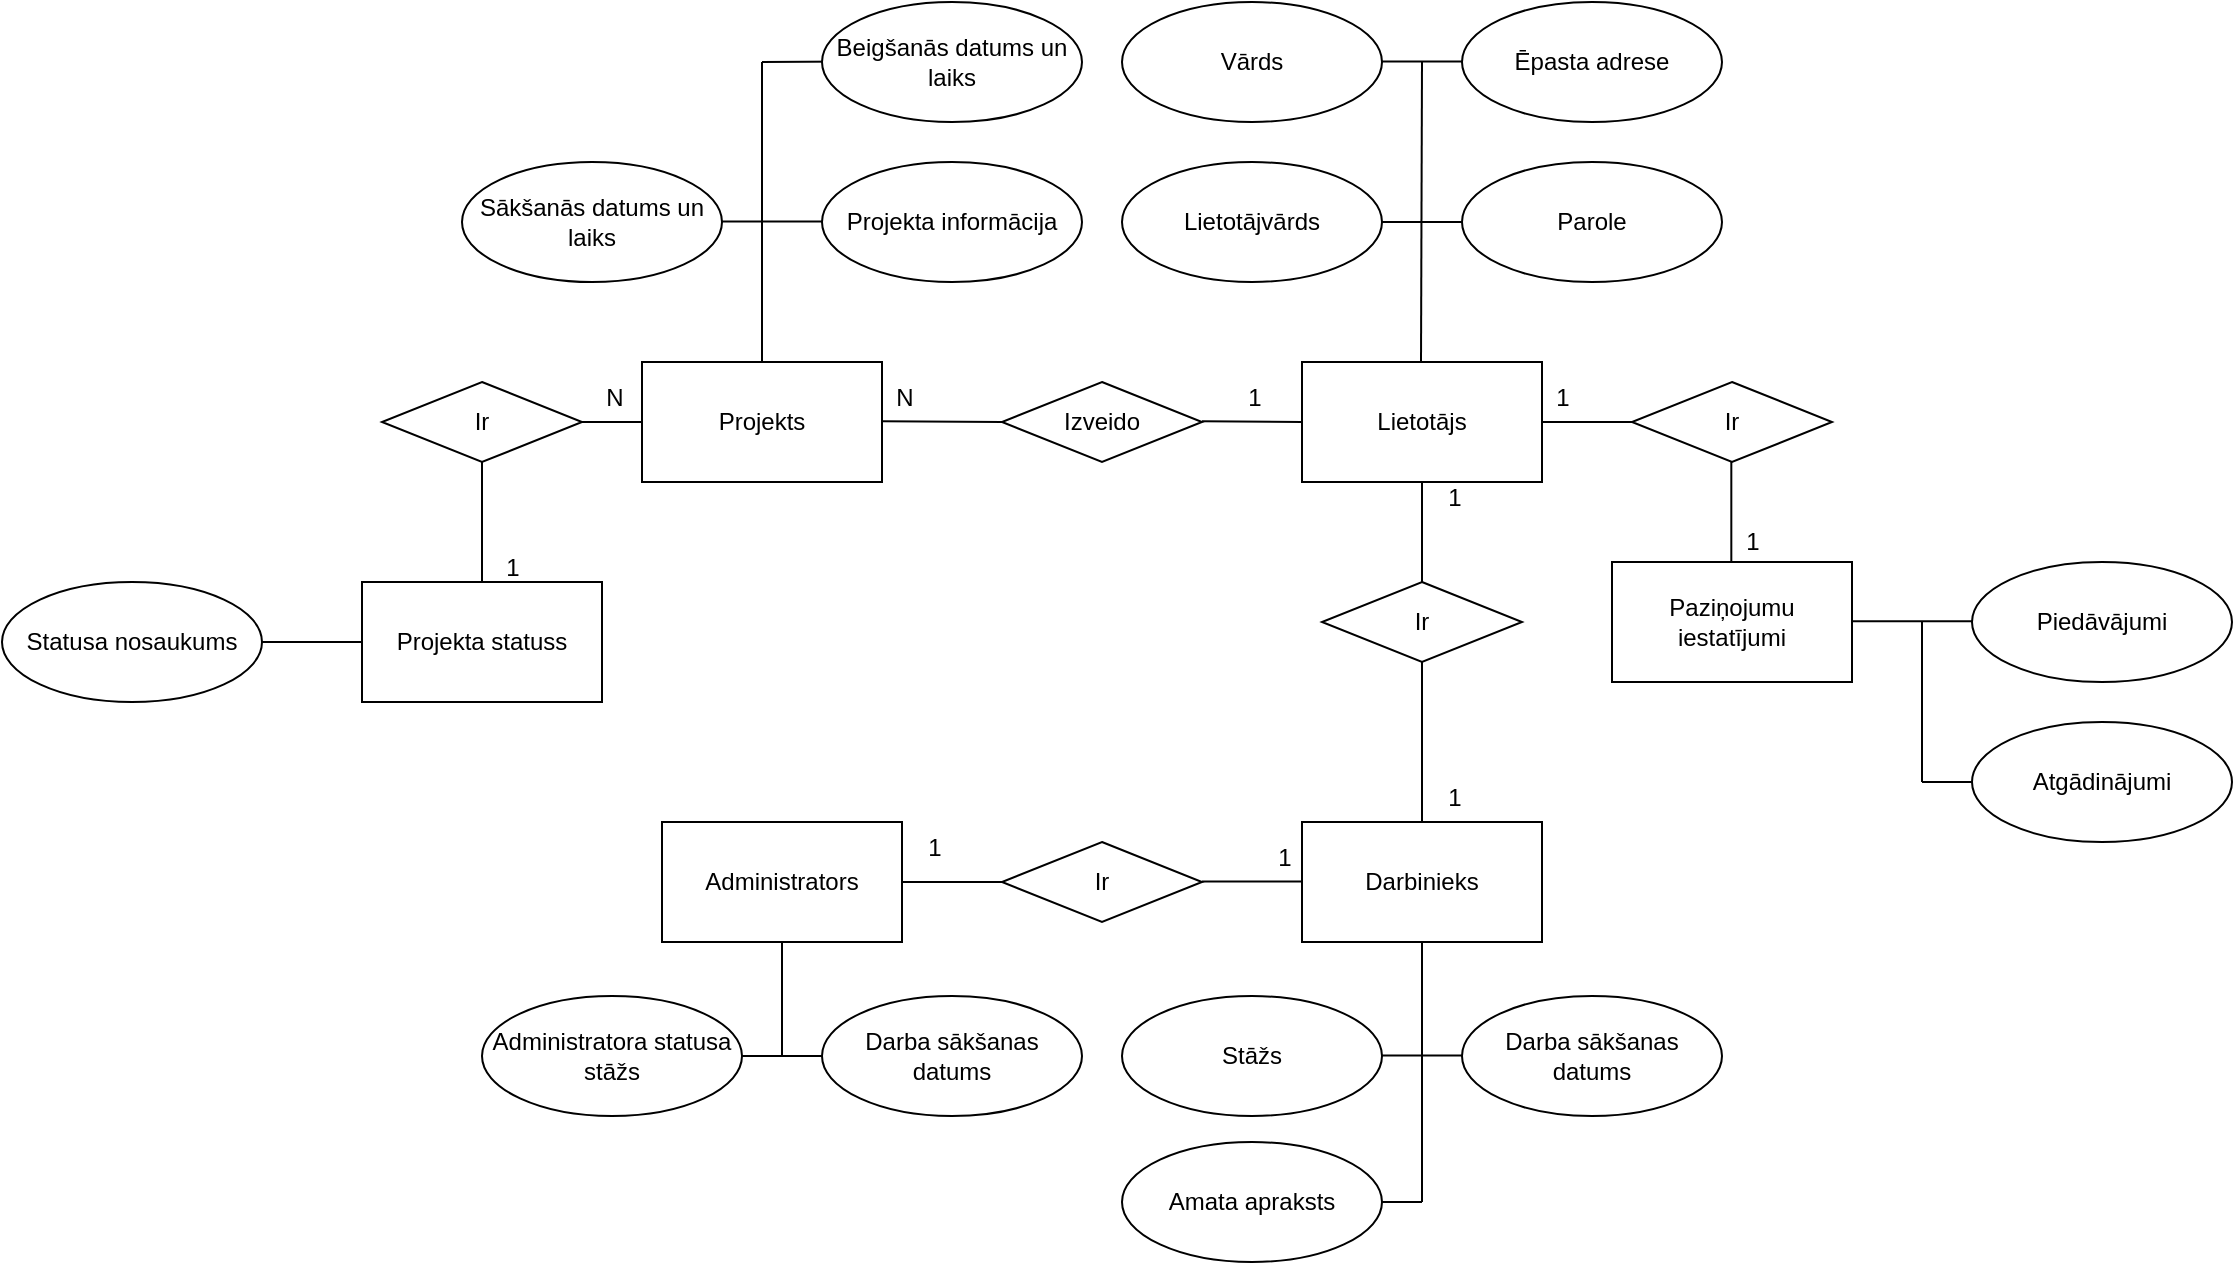 <mxfile version="26.0.11">
  <diagram id="C5RBs43oDa-KdzZeNtuy" name="Page-1">
    <mxGraphModel dx="1409" dy="378" grid="1" gridSize="5" guides="1" tooltips="1" connect="1" arrows="1" fold="1" page="1" pageScale="1" pageWidth="827" pageHeight="1169" math="0" shadow="0">
      <root>
        <mxCell id="WIyWlLk6GJQsqaUBKTNV-0" />
        <mxCell id="WIyWlLk6GJQsqaUBKTNV-1" parent="WIyWlLk6GJQsqaUBKTNV-0" />
        <mxCell id="giZ7zXeFPqJiDs9TZTdI-0" value="Projekts" style="rounded=0;whiteSpace=wrap;html=1;" parent="WIyWlLk6GJQsqaUBKTNV-1" vertex="1">
          <mxGeometry x="120" y="210" width="120" height="60" as="geometry" />
        </mxCell>
        <mxCell id="giZ7zXeFPqJiDs9TZTdI-1" value="Lietotājs" style="rounded=0;whiteSpace=wrap;html=1;" parent="WIyWlLk6GJQsqaUBKTNV-1" vertex="1">
          <mxGeometry x="450" y="210" width="120" height="60" as="geometry" />
        </mxCell>
        <mxCell id="giZ7zXeFPqJiDs9TZTdI-2" value="Administrators" style="rounded=0;whiteSpace=wrap;html=1;" parent="WIyWlLk6GJQsqaUBKTNV-1" vertex="1">
          <mxGeometry x="130" y="440" width="120" height="60" as="geometry" />
        </mxCell>
        <mxCell id="giZ7zXeFPqJiDs9TZTdI-3" value="Darbinieks" style="rounded=0;whiteSpace=wrap;html=1;" parent="WIyWlLk6GJQsqaUBKTNV-1" vertex="1">
          <mxGeometry x="450" y="440" width="120" height="60" as="geometry" />
        </mxCell>
        <mxCell id="giZ7zXeFPqJiDs9TZTdI-4" value="Projekta statuss" style="rounded=0;whiteSpace=wrap;html=1;" parent="WIyWlLk6GJQsqaUBKTNV-1" vertex="1">
          <mxGeometry x="-20" y="320" width="120" height="60" as="geometry" />
        </mxCell>
        <mxCell id="giZ7zXeFPqJiDs9TZTdI-5" value="" style="endArrow=none;html=1;rounded=0;entryX=0.5;entryY=0;entryDx=0;entryDy=0;" parent="WIyWlLk6GJQsqaUBKTNV-1" target="giZ7zXeFPqJiDs9TZTdI-0" edge="1">
          <mxGeometry width="50" height="50" relative="1" as="geometry">
            <mxPoint x="180" y="60" as="sourcePoint" />
            <mxPoint x="350" y="280" as="targetPoint" />
          </mxGeometry>
        </mxCell>
        <mxCell id="giZ7zXeFPqJiDs9TZTdI-6" value="" style="endArrow=none;html=1;rounded=0;entryX=0.5;entryY=0;entryDx=0;entryDy=0;" parent="WIyWlLk6GJQsqaUBKTNV-1" edge="1">
          <mxGeometry width="50" height="50" relative="1" as="geometry">
            <mxPoint x="510" y="60" as="sourcePoint" />
            <mxPoint x="509.5" y="210" as="targetPoint" />
          </mxGeometry>
        </mxCell>
        <mxCell id="giZ7zXeFPqJiDs9TZTdI-7" value="Izveido" style="rhombus;whiteSpace=wrap;html=1;" parent="WIyWlLk6GJQsqaUBKTNV-1" vertex="1">
          <mxGeometry x="300" y="220" width="100" height="40" as="geometry" />
        </mxCell>
        <mxCell id="giZ7zXeFPqJiDs9TZTdI-8" value="Ir" style="rhombus;whiteSpace=wrap;html=1;" parent="WIyWlLk6GJQsqaUBKTNV-1" vertex="1">
          <mxGeometry x="460" y="320" width="100" height="40" as="geometry" />
        </mxCell>
        <mxCell id="giZ7zXeFPqJiDs9TZTdI-9" value="Ir" style="rhombus;whiteSpace=wrap;html=1;" parent="WIyWlLk6GJQsqaUBKTNV-1" vertex="1">
          <mxGeometry x="300" y="450" width="100" height="40" as="geometry" />
        </mxCell>
        <mxCell id="giZ7zXeFPqJiDs9TZTdI-10" value="" style="endArrow=none;html=1;rounded=0;" parent="WIyWlLk6GJQsqaUBKTNV-1" edge="1">
          <mxGeometry width="50" height="50" relative="1" as="geometry">
            <mxPoint x="135" y="139.76" as="sourcePoint" />
            <mxPoint x="225" y="139.76" as="targetPoint" />
          </mxGeometry>
        </mxCell>
        <mxCell id="giZ7zXeFPqJiDs9TZTdI-11" value="Projekta informācija" style="ellipse;whiteSpace=wrap;html=1;" parent="WIyWlLk6GJQsqaUBKTNV-1" vertex="1">
          <mxGeometry x="210" y="110" width="130" height="60" as="geometry" />
        </mxCell>
        <mxCell id="giZ7zXeFPqJiDs9TZTdI-13" value="" style="endArrow=none;html=1;rounded=0;" parent="WIyWlLk6GJQsqaUBKTNV-1" edge="1">
          <mxGeometry width="50" height="50" relative="1" as="geometry">
            <mxPoint x="180" y="60" as="sourcePoint" />
            <mxPoint x="225" y="59.8" as="targetPoint" />
          </mxGeometry>
        </mxCell>
        <mxCell id="giZ7zXeFPqJiDs9TZTdI-14" value="Sākšanās datums un laiks" style="ellipse;whiteSpace=wrap;html=1;" parent="WIyWlLk6GJQsqaUBKTNV-1" vertex="1">
          <mxGeometry x="30" y="110" width="130" height="60" as="geometry" />
        </mxCell>
        <mxCell id="giZ7zXeFPqJiDs9TZTdI-15" value="Beigšanās datums un laiks" style="ellipse;whiteSpace=wrap;html=1;" parent="WIyWlLk6GJQsqaUBKTNV-1" vertex="1">
          <mxGeometry x="210" y="30" width="130" height="60" as="geometry" />
        </mxCell>
        <mxCell id="giZ7zXeFPqJiDs9TZTdI-16" value="Ir" style="rhombus;whiteSpace=wrap;html=1;" parent="WIyWlLk6GJQsqaUBKTNV-1" vertex="1">
          <mxGeometry x="-10" y="220" width="100" height="40" as="geometry" />
        </mxCell>
        <mxCell id="giZ7zXeFPqJiDs9TZTdI-17" value="" style="endArrow=none;html=1;rounded=0;entryX=0;entryY=0.5;entryDx=0;entryDy=0;" parent="WIyWlLk6GJQsqaUBKTNV-1" target="giZ7zXeFPqJiDs9TZTdI-4" edge="1">
          <mxGeometry width="50" height="50" relative="1" as="geometry">
            <mxPoint x="-110" y="350" as="sourcePoint" />
            <mxPoint x="60" y="310" as="targetPoint" />
          </mxGeometry>
        </mxCell>
        <mxCell id="giZ7zXeFPqJiDs9TZTdI-20" value="Statusa nosaukums" style="ellipse;whiteSpace=wrap;html=1;" parent="WIyWlLk6GJQsqaUBKTNV-1" vertex="1">
          <mxGeometry x="-200" y="320" width="130" height="60" as="geometry" />
        </mxCell>
        <mxCell id="giZ7zXeFPqJiDs9TZTdI-21" value="Lietotājvārds" style="ellipse;whiteSpace=wrap;html=1;" parent="WIyWlLk6GJQsqaUBKTNV-1" vertex="1">
          <mxGeometry x="360" y="110" width="130" height="60" as="geometry" />
        </mxCell>
        <mxCell id="giZ7zXeFPqJiDs9TZTdI-22" value="Vārds" style="ellipse;whiteSpace=wrap;html=1;" parent="WIyWlLk6GJQsqaUBKTNV-1" vertex="1">
          <mxGeometry x="360" y="30" width="130" height="60" as="geometry" />
        </mxCell>
        <mxCell id="giZ7zXeFPqJiDs9TZTdI-23" value="Ēpasta adrese" style="ellipse;whiteSpace=wrap;html=1;" parent="WIyWlLk6GJQsqaUBKTNV-1" vertex="1">
          <mxGeometry x="530" y="30" width="130" height="60" as="geometry" />
        </mxCell>
        <mxCell id="giZ7zXeFPqJiDs9TZTdI-24" value="Parole" style="ellipse;whiteSpace=wrap;html=1;" parent="WIyWlLk6GJQsqaUBKTNV-1" vertex="1">
          <mxGeometry x="530" y="110" width="130" height="60" as="geometry" />
        </mxCell>
        <mxCell id="giZ7zXeFPqJiDs9TZTdI-25" value="" style="endArrow=none;html=1;rounded=0;entryX=0;entryY=0.5;entryDx=0;entryDy=0;exitX=1;exitY=0.5;exitDx=0;exitDy=0;" parent="WIyWlLk6GJQsqaUBKTNV-1" source="giZ7zXeFPqJiDs9TZTdI-21" target="giZ7zXeFPqJiDs9TZTdI-24" edge="1">
          <mxGeometry width="50" height="50" relative="1" as="geometry">
            <mxPoint x="460" y="180" as="sourcePoint" />
            <mxPoint x="510" y="130" as="targetPoint" />
          </mxGeometry>
        </mxCell>
        <mxCell id="giZ7zXeFPqJiDs9TZTdI-26" value="" style="endArrow=none;html=1;rounded=0;entryX=0;entryY=0.5;entryDx=0;entryDy=0;exitX=1;exitY=0.5;exitDx=0;exitDy=0;" parent="WIyWlLk6GJQsqaUBKTNV-1" edge="1">
          <mxGeometry width="50" height="50" relative="1" as="geometry">
            <mxPoint x="490" y="59.71" as="sourcePoint" />
            <mxPoint x="530" y="59.71" as="targetPoint" />
          </mxGeometry>
        </mxCell>
        <mxCell id="giZ7zXeFPqJiDs9TZTdI-27" value="" style="endArrow=none;html=1;rounded=0;entryX=0.5;entryY=1;entryDx=0;entryDy=0;" parent="WIyWlLk6GJQsqaUBKTNV-1" target="giZ7zXeFPqJiDs9TZTdI-3" edge="1">
          <mxGeometry width="50" height="50" relative="1" as="geometry">
            <mxPoint x="510" y="630" as="sourcePoint" />
            <mxPoint x="510" y="512" as="targetPoint" />
          </mxGeometry>
        </mxCell>
        <mxCell id="giZ7zXeFPqJiDs9TZTdI-28" value="Amata apraksts" style="ellipse;whiteSpace=wrap;html=1;" parent="WIyWlLk6GJQsqaUBKTNV-1" vertex="1">
          <mxGeometry x="360" y="600" width="130" height="60" as="geometry" />
        </mxCell>
        <mxCell id="giZ7zXeFPqJiDs9TZTdI-29" value="Stāžs" style="ellipse;whiteSpace=wrap;html=1;" parent="WIyWlLk6GJQsqaUBKTNV-1" vertex="1">
          <mxGeometry x="360" y="527" width="130" height="60" as="geometry" />
        </mxCell>
        <mxCell id="giZ7zXeFPqJiDs9TZTdI-30" value="Darba sākšanas datums" style="ellipse;whiteSpace=wrap;html=1;" parent="WIyWlLk6GJQsqaUBKTNV-1" vertex="1">
          <mxGeometry x="530" y="527" width="130" height="60" as="geometry" />
        </mxCell>
        <mxCell id="giZ7zXeFPqJiDs9TZTdI-32" value="" style="endArrow=none;html=1;rounded=0;exitX=1;exitY=0.5;exitDx=0;exitDy=0;" parent="WIyWlLk6GJQsqaUBKTNV-1" source="giZ7zXeFPqJiDs9TZTdI-28" edge="1">
          <mxGeometry width="50" height="50" relative="1" as="geometry">
            <mxPoint x="460" y="670" as="sourcePoint" />
            <mxPoint x="510" y="630" as="targetPoint" />
          </mxGeometry>
        </mxCell>
        <mxCell id="giZ7zXeFPqJiDs9TZTdI-33" value="" style="endArrow=none;html=1;rounded=0;entryX=0;entryY=0.5;entryDx=0;entryDy=0;exitX=1;exitY=0.5;exitDx=0;exitDy=0;" parent="WIyWlLk6GJQsqaUBKTNV-1" edge="1">
          <mxGeometry width="50" height="50" relative="1" as="geometry">
            <mxPoint x="490" y="556.71" as="sourcePoint" />
            <mxPoint x="530" y="556.71" as="targetPoint" />
          </mxGeometry>
        </mxCell>
        <mxCell id="giZ7zXeFPqJiDs9TZTdI-35" value="Administratora statusa stāžs" style="ellipse;whiteSpace=wrap;html=1;" parent="WIyWlLk6GJQsqaUBKTNV-1" vertex="1">
          <mxGeometry x="40" y="527" width="130" height="60" as="geometry" />
        </mxCell>
        <mxCell id="giZ7zXeFPqJiDs9TZTdI-36" value="" style="endArrow=none;html=1;rounded=0;entryX=0;entryY=0.5;entryDx=0;entryDy=0;exitX=1;exitY=0.5;exitDx=0;exitDy=0;" parent="WIyWlLk6GJQsqaUBKTNV-1" source="giZ7zXeFPqJiDs9TZTdI-2" target="giZ7zXeFPqJiDs9TZTdI-9" edge="1">
          <mxGeometry width="50" height="50" relative="1" as="geometry">
            <mxPoint x="210" y="480" as="sourcePoint" />
            <mxPoint x="260" y="430" as="targetPoint" />
          </mxGeometry>
        </mxCell>
        <mxCell id="giZ7zXeFPqJiDs9TZTdI-37" value="" style="endArrow=none;html=1;rounded=0;entryX=0;entryY=0.5;entryDx=0;entryDy=0;exitX=1;exitY=0.5;exitDx=0;exitDy=0;" parent="WIyWlLk6GJQsqaUBKTNV-1" edge="1">
          <mxGeometry width="50" height="50" relative="1" as="geometry">
            <mxPoint x="400" y="469.8" as="sourcePoint" />
            <mxPoint x="450" y="469.8" as="targetPoint" />
          </mxGeometry>
        </mxCell>
        <mxCell id="giZ7zXeFPqJiDs9TZTdI-38" value="" style="endArrow=none;html=1;rounded=0;entryX=0.5;entryY=1;entryDx=0;entryDy=0;exitX=0.5;exitY=0;exitDx=0;exitDy=0;" parent="WIyWlLk6GJQsqaUBKTNV-1" source="giZ7zXeFPqJiDs9TZTdI-3" target="giZ7zXeFPqJiDs9TZTdI-8" edge="1">
          <mxGeometry width="50" height="50" relative="1" as="geometry">
            <mxPoint x="270" y="490" as="sourcePoint" />
            <mxPoint x="320" y="490" as="targetPoint" />
          </mxGeometry>
        </mxCell>
        <mxCell id="giZ7zXeFPqJiDs9TZTdI-39" value="Darba sākšanas datums" style="ellipse;whiteSpace=wrap;html=1;" parent="WIyWlLk6GJQsqaUBKTNV-1" vertex="1">
          <mxGeometry x="210" y="527" width="130" height="60" as="geometry" />
        </mxCell>
        <mxCell id="giZ7zXeFPqJiDs9TZTdI-42" value="" style="endArrow=none;html=1;rounded=0;entryX=0.5;entryY=1;entryDx=0;entryDy=0;" parent="WIyWlLk6GJQsqaUBKTNV-1" target="giZ7zXeFPqJiDs9TZTdI-2" edge="1">
          <mxGeometry width="50" height="50" relative="1" as="geometry">
            <mxPoint x="190" y="557" as="sourcePoint" />
            <mxPoint x="300" y="520" as="targetPoint" />
          </mxGeometry>
        </mxCell>
        <mxCell id="giZ7zXeFPqJiDs9TZTdI-43" value="" style="endArrow=none;html=1;rounded=0;exitX=1;exitY=0.5;exitDx=0;exitDy=0;entryX=0;entryY=0.5;entryDx=0;entryDy=0;" parent="WIyWlLk6GJQsqaUBKTNV-1" source="giZ7zXeFPqJiDs9TZTdI-35" target="giZ7zXeFPqJiDs9TZTdI-39" edge="1">
          <mxGeometry width="50" height="50" relative="1" as="geometry">
            <mxPoint x="180" y="570" as="sourcePoint" />
            <mxPoint x="230" y="520" as="targetPoint" />
          </mxGeometry>
        </mxCell>
        <mxCell id="giZ7zXeFPqJiDs9TZTdI-44" value="" style="endArrow=none;html=1;rounded=0;exitX=0.5;exitY=0;exitDx=0;exitDy=0;entryX=0.5;entryY=1;entryDx=0;entryDy=0;" parent="WIyWlLk6GJQsqaUBKTNV-1" source="giZ7zXeFPqJiDs9TZTdI-4" target="giZ7zXeFPqJiDs9TZTdI-16" edge="1">
          <mxGeometry width="50" height="50" relative="1" as="geometry">
            <mxPoint x="195" y="365" as="sourcePoint" />
            <mxPoint x="245" y="315" as="targetPoint" />
          </mxGeometry>
        </mxCell>
        <mxCell id="giZ7zXeFPqJiDs9TZTdI-45" value="" style="endArrow=none;html=1;rounded=0;exitX=1;exitY=0.5;exitDx=0;exitDy=0;entryX=0;entryY=0.5;entryDx=0;entryDy=0;" parent="WIyWlLk6GJQsqaUBKTNV-1" source="giZ7zXeFPqJiDs9TZTdI-16" target="giZ7zXeFPqJiDs9TZTdI-0" edge="1">
          <mxGeometry width="50" height="50" relative="1" as="geometry">
            <mxPoint x="195" y="365" as="sourcePoint" />
            <mxPoint x="245" y="315" as="targetPoint" />
          </mxGeometry>
        </mxCell>
        <mxCell id="giZ7zXeFPqJiDs9TZTdI-46" value="" style="endArrow=none;html=1;rounded=0;exitX=1;exitY=0.5;exitDx=0;exitDy=0;entryX=0;entryY=0.5;entryDx=0;entryDy=0;" parent="WIyWlLk6GJQsqaUBKTNV-1" target="giZ7zXeFPqJiDs9TZTdI-7" edge="1">
          <mxGeometry width="50" height="50" relative="1" as="geometry">
            <mxPoint x="240" y="239.66" as="sourcePoint" />
            <mxPoint x="270" y="239.66" as="targetPoint" />
          </mxGeometry>
        </mxCell>
        <mxCell id="giZ7zXeFPqJiDs9TZTdI-47" value="" style="endArrow=none;html=1;rounded=0;exitX=1;exitY=0.5;exitDx=0;exitDy=0;entryX=0;entryY=0.5;entryDx=0;entryDy=0;" parent="WIyWlLk6GJQsqaUBKTNV-1" target="giZ7zXeFPqJiDs9TZTdI-1" edge="1">
          <mxGeometry width="50" height="50" relative="1" as="geometry">
            <mxPoint x="400" y="239.66" as="sourcePoint" />
            <mxPoint x="445" y="240" as="targetPoint" />
          </mxGeometry>
        </mxCell>
        <mxCell id="giZ7zXeFPqJiDs9TZTdI-48" value="" style="endArrow=none;html=1;rounded=0;entryX=0.5;entryY=1;entryDx=0;entryDy=0;exitX=0.5;exitY=0;exitDx=0;exitDy=0;" parent="WIyWlLk6GJQsqaUBKTNV-1" source="giZ7zXeFPqJiDs9TZTdI-8" target="giZ7zXeFPqJiDs9TZTdI-1" edge="1">
          <mxGeometry width="50" height="50" relative="1" as="geometry">
            <mxPoint x="255" y="355" as="sourcePoint" />
            <mxPoint x="305" y="305" as="targetPoint" />
          </mxGeometry>
        </mxCell>
        <mxCell id="giZ7zXeFPqJiDs9TZTdI-49" value="N" style="text;html=1;align=center;verticalAlign=middle;resizable=0;points=[];autosize=1;strokeColor=none;fillColor=none;" parent="WIyWlLk6GJQsqaUBKTNV-1" vertex="1">
          <mxGeometry x="91" y="213" width="30" height="30" as="geometry" />
        </mxCell>
        <mxCell id="giZ7zXeFPqJiDs9TZTdI-50" value="1" style="text;html=1;align=center;verticalAlign=middle;resizable=0;points=[];autosize=1;strokeColor=none;fillColor=none;" parent="WIyWlLk6GJQsqaUBKTNV-1" vertex="1">
          <mxGeometry x="40" y="298" width="30" height="30" as="geometry" />
        </mxCell>
        <mxCell id="giZ7zXeFPqJiDs9TZTdI-51" value="N" style="text;html=1;align=center;verticalAlign=middle;resizable=0;points=[];autosize=1;strokeColor=none;fillColor=none;" parent="WIyWlLk6GJQsqaUBKTNV-1" vertex="1">
          <mxGeometry x="236" y="213" width="30" height="30" as="geometry" />
        </mxCell>
        <mxCell id="giZ7zXeFPqJiDs9TZTdI-52" value="1" style="text;html=1;align=center;verticalAlign=middle;resizable=0;points=[];autosize=1;strokeColor=none;fillColor=none;" parent="WIyWlLk6GJQsqaUBKTNV-1" vertex="1">
          <mxGeometry x="411" y="213" width="30" height="30" as="geometry" />
        </mxCell>
        <mxCell id="giZ7zXeFPqJiDs9TZTdI-53" value="1" style="text;html=1;align=center;verticalAlign=middle;resizable=0;points=[];autosize=1;strokeColor=none;fillColor=none;" parent="WIyWlLk6GJQsqaUBKTNV-1" vertex="1">
          <mxGeometry x="511" y="263" width="30" height="30" as="geometry" />
        </mxCell>
        <mxCell id="giZ7zXeFPqJiDs9TZTdI-54" value="1" style="text;html=1;align=center;verticalAlign=middle;resizable=0;points=[];autosize=1;strokeColor=none;fillColor=none;" parent="WIyWlLk6GJQsqaUBKTNV-1" vertex="1">
          <mxGeometry x="511" y="413" width="30" height="30" as="geometry" />
        </mxCell>
        <mxCell id="giZ7zXeFPqJiDs9TZTdI-55" value="1" style="text;html=1;align=center;verticalAlign=middle;resizable=0;points=[];autosize=1;strokeColor=none;fillColor=none;" parent="WIyWlLk6GJQsqaUBKTNV-1" vertex="1">
          <mxGeometry x="251" y="438" width="30" height="30" as="geometry" />
        </mxCell>
        <mxCell id="giZ7zXeFPqJiDs9TZTdI-56" value="1" style="text;html=1;align=center;verticalAlign=middle;resizable=0;points=[];autosize=1;strokeColor=none;fillColor=none;" parent="WIyWlLk6GJQsqaUBKTNV-1" vertex="1">
          <mxGeometry x="426" y="443" width="30" height="30" as="geometry" />
        </mxCell>
        <mxCell id="hKn_yVTFnVL3PwS41lSe-0" value="Paziņojumu&lt;div&gt;iestatījumi&lt;/div&gt;" style="rounded=0;whiteSpace=wrap;html=1;" vertex="1" parent="WIyWlLk6GJQsqaUBKTNV-1">
          <mxGeometry x="605" y="310" width="120" height="60" as="geometry" />
        </mxCell>
        <mxCell id="hKn_yVTFnVL3PwS41lSe-9" value="1" style="text;html=1;align=center;verticalAlign=middle;resizable=0;points=[];autosize=1;strokeColor=none;fillColor=none;" vertex="1" parent="WIyWlLk6GJQsqaUBKTNV-1">
          <mxGeometry x="565" y="213" width="30" height="30" as="geometry" />
        </mxCell>
        <mxCell id="hKn_yVTFnVL3PwS41lSe-11" value="1" style="text;html=1;align=center;verticalAlign=middle;resizable=0;points=[];autosize=1;strokeColor=none;fillColor=none;" vertex="1" parent="WIyWlLk6GJQsqaUBKTNV-1">
          <mxGeometry x="660" y="285" width="30" height="30" as="geometry" />
        </mxCell>
        <mxCell id="hKn_yVTFnVL3PwS41lSe-12" value="Ir" style="rhombus;whiteSpace=wrap;html=1;" vertex="1" parent="WIyWlLk6GJQsqaUBKTNV-1">
          <mxGeometry x="615" y="220" width="100" height="40" as="geometry" />
        </mxCell>
        <mxCell id="hKn_yVTFnVL3PwS41lSe-13" value="" style="endArrow=none;html=1;rounded=0;entryX=0.5;entryY=1;entryDx=0;entryDy=0;exitX=0.5;exitY=0;exitDx=0;exitDy=0;" edge="1" parent="WIyWlLk6GJQsqaUBKTNV-1">
          <mxGeometry width="50" height="50" relative="1" as="geometry">
            <mxPoint x="664.66" y="310" as="sourcePoint" />
            <mxPoint x="664.66" y="260" as="targetPoint" />
          </mxGeometry>
        </mxCell>
        <mxCell id="hKn_yVTFnVL3PwS41lSe-14" value="" style="endArrow=none;html=1;rounded=0;entryX=0;entryY=0.5;entryDx=0;entryDy=0;" edge="1" parent="WIyWlLk6GJQsqaUBKTNV-1">
          <mxGeometry width="50" height="50" relative="1" as="geometry">
            <mxPoint x="570" y="240" as="sourcePoint" />
            <mxPoint x="615" y="240" as="targetPoint" />
          </mxGeometry>
        </mxCell>
        <mxCell id="hKn_yVTFnVL3PwS41lSe-21" value="" style="endArrow=none;html=1;rounded=0;entryX=0;entryY=0.5;entryDx=0;entryDy=0;" edge="1" parent="WIyWlLk6GJQsqaUBKTNV-1">
          <mxGeometry width="50" height="50" relative="1" as="geometry">
            <mxPoint x="725" y="339.66" as="sourcePoint" />
            <mxPoint x="815" y="339.66" as="targetPoint" />
          </mxGeometry>
        </mxCell>
        <mxCell id="hKn_yVTFnVL3PwS41lSe-22" value="Piedāvājumi" style="ellipse;whiteSpace=wrap;html=1;" vertex="1" parent="WIyWlLk6GJQsqaUBKTNV-1">
          <mxGeometry x="785" y="310" width="130" height="60" as="geometry" />
        </mxCell>
        <mxCell id="hKn_yVTFnVL3PwS41lSe-24" value="" style="endArrow=none;html=1;rounded=0;" edge="1" parent="WIyWlLk6GJQsqaUBKTNV-1">
          <mxGeometry width="50" height="50" relative="1" as="geometry">
            <mxPoint x="760" y="340" as="sourcePoint" />
            <mxPoint x="760" y="420" as="targetPoint" />
          </mxGeometry>
        </mxCell>
        <mxCell id="hKn_yVTFnVL3PwS41lSe-26" value="" style="endArrow=none;html=1;rounded=0;" edge="1" parent="WIyWlLk6GJQsqaUBKTNV-1">
          <mxGeometry width="50" height="50" relative="1" as="geometry">
            <mxPoint x="760" y="420" as="sourcePoint" />
            <mxPoint x="795" y="420" as="targetPoint" />
          </mxGeometry>
        </mxCell>
        <mxCell id="hKn_yVTFnVL3PwS41lSe-27" value="Atgādinājumi" style="ellipse;whiteSpace=wrap;html=1;" vertex="1" parent="WIyWlLk6GJQsqaUBKTNV-1">
          <mxGeometry x="785" y="390" width="130" height="60" as="geometry" />
        </mxCell>
      </root>
    </mxGraphModel>
  </diagram>
</mxfile>
